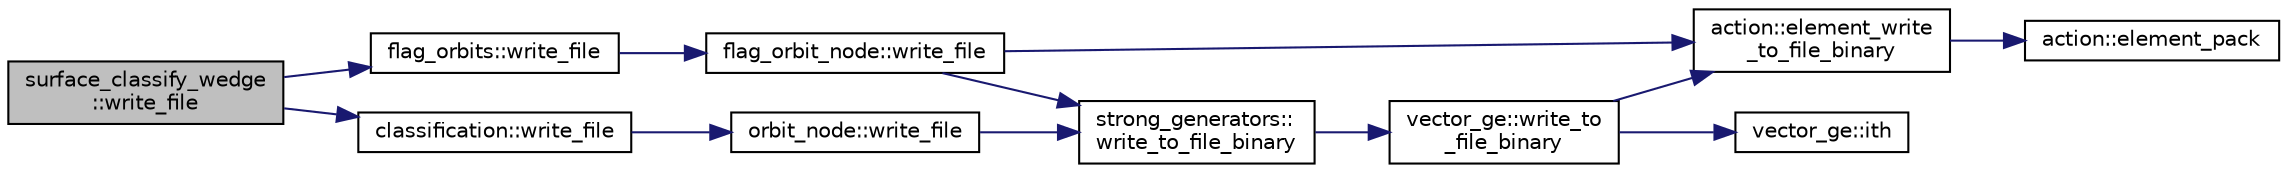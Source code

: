 digraph "surface_classify_wedge::write_file"
{
  edge [fontname="Helvetica",fontsize="10",labelfontname="Helvetica",labelfontsize="10"];
  node [fontname="Helvetica",fontsize="10",shape=record];
  rankdir="LR";
  Node2768 [label="surface_classify_wedge\l::write_file",height=0.2,width=0.4,color="black", fillcolor="grey75", style="filled", fontcolor="black"];
  Node2768 -> Node2769 [color="midnightblue",fontsize="10",style="solid",fontname="Helvetica"];
  Node2769 [label="flag_orbits::write_file",height=0.2,width=0.4,color="black", fillcolor="white", style="filled",URL="$d4/d77/classflag__orbits.html#ab78ccdf1556f304c033dda914a6b381b"];
  Node2769 -> Node2770 [color="midnightblue",fontsize="10",style="solid",fontname="Helvetica"];
  Node2770 [label="flag_orbit_node::write_file",height=0.2,width=0.4,color="black", fillcolor="white", style="filled",URL="$df/dd1/classflag__orbit__node.html#a7d66eaacd4ca6b238ad0fe7d58886112"];
  Node2770 -> Node2771 [color="midnightblue",fontsize="10",style="solid",fontname="Helvetica"];
  Node2771 [label="action::element_write\l_to_file_binary",height=0.2,width=0.4,color="black", fillcolor="white", style="filled",URL="$d2/d86/classaction.html#a5d44cde73148588d64d772a7d23129a4"];
  Node2771 -> Node2772 [color="midnightblue",fontsize="10",style="solid",fontname="Helvetica"];
  Node2772 [label="action::element_pack",height=0.2,width=0.4,color="black", fillcolor="white", style="filled",URL="$d2/d86/classaction.html#a48a10a87c09b4b37c36eac1180884140"];
  Node2770 -> Node2773 [color="midnightblue",fontsize="10",style="solid",fontname="Helvetica"];
  Node2773 [label="strong_generators::\lwrite_to_file_binary",height=0.2,width=0.4,color="black", fillcolor="white", style="filled",URL="$dc/d09/classstrong__generators.html#a117f4cebaf24e4b4ceb7fb1582a7955e"];
  Node2773 -> Node2774 [color="midnightblue",fontsize="10",style="solid",fontname="Helvetica"];
  Node2774 [label="vector_ge::write_to\l_file_binary",height=0.2,width=0.4,color="black", fillcolor="white", style="filled",URL="$d4/d6e/classvector__ge.html#a59e1a59dace86ad6433f5fda72a66597"];
  Node2774 -> Node2771 [color="midnightblue",fontsize="10",style="solid",fontname="Helvetica"];
  Node2774 -> Node2775 [color="midnightblue",fontsize="10",style="solid",fontname="Helvetica"];
  Node2775 [label="vector_ge::ith",height=0.2,width=0.4,color="black", fillcolor="white", style="filled",URL="$d4/d6e/classvector__ge.html#a1ff002e8b746a9beb119d57dcd4a15ff"];
  Node2768 -> Node2776 [color="midnightblue",fontsize="10",style="solid",fontname="Helvetica"];
  Node2776 [label="classification::write_file",height=0.2,width=0.4,color="black", fillcolor="white", style="filled",URL="$d0/dff/classclassification.html#ad1054483a58da9a4046e951a06da4d01"];
  Node2776 -> Node2777 [color="midnightblue",fontsize="10",style="solid",fontname="Helvetica"];
  Node2777 [label="orbit_node::write_file",height=0.2,width=0.4,color="black", fillcolor="white", style="filled",URL="$de/df0/classorbit__node.html#a4ce61fe0a32a2fc5768effc348a84b1e"];
  Node2777 -> Node2773 [color="midnightblue",fontsize="10",style="solid",fontname="Helvetica"];
}
